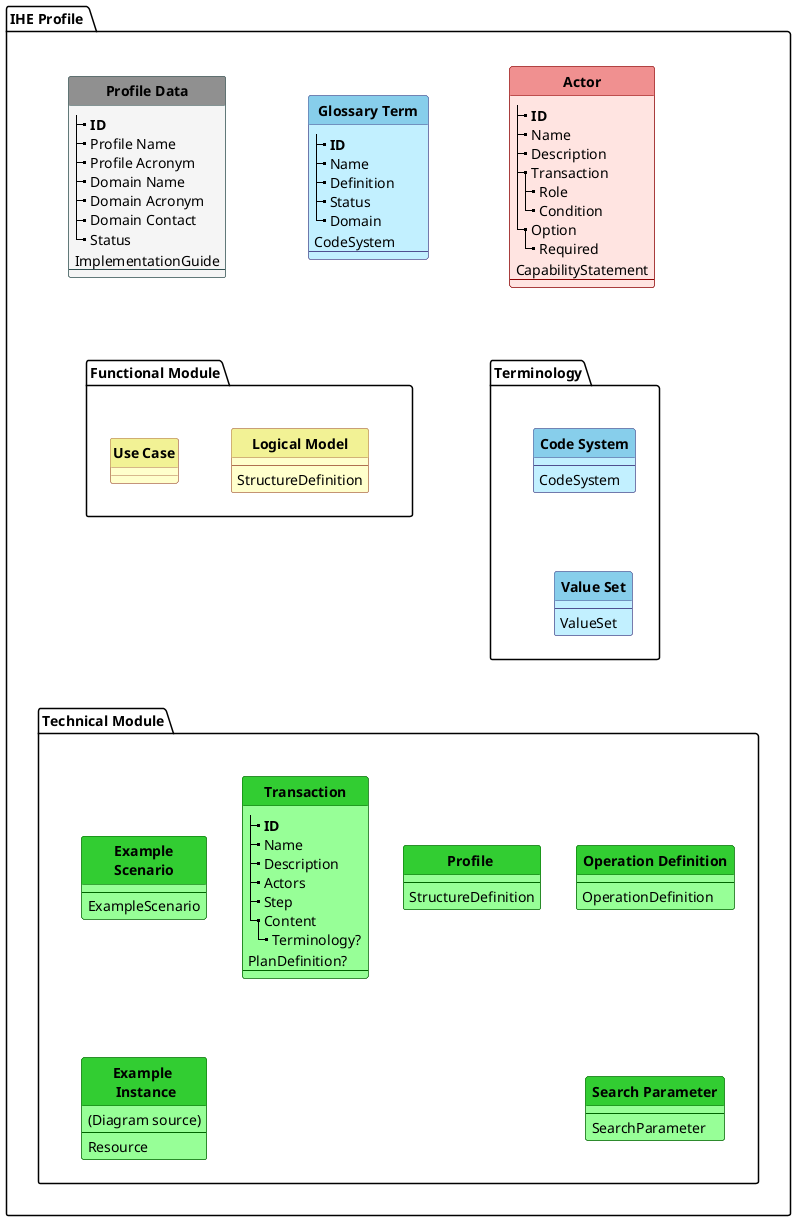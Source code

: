 @startuml
skinparam linetype polyline
hide circle
hide stereotype

skinparam class<<AS>> {
 BorderColor DarkRed
 BackgroundColor MistyRose
 HeaderBackgroundColor #f09090
}



skinparam class<<MD>> {
 BorderColor DarkSlateGray
 BackgroundColor WhiteSmoke
 HeaderBackgroundColor #909090
}




skinparam class<<FL>> {
 BorderColor #b07050
 BackgroundColor BUSINESS
 HeaderBackgroundColor #f2f295
}

skinparam class<<TM>> {
 BorderColor #505090
 BackgroundColor APPLICATION
 HeaderBackgroundColor SkyBlue
}



skinparam class<<TL>> {
 BorderColor DarkGreen
 BackgroundColor PHYSICAL
 HeaderBackgroundColor LimeGreen
}


package "IHE Profile " as IHEProfile {

package "Functional Module" as Functional {
  class "**Use Case**" as UCase<<FL>> {
  }
/'
  Class "**Service**" as Interaction<<FL>> {
  }

'/
  Class "**Logical Model**" as LogicalModel<<FL>> {
  --
  StructureDefinition
  }

/'
  Class "**Example Content**" as Example<<TL>> {
  --
  ???
  }
'/
}

  Class "**Actor**" as Actor<<AS>> {
|_ **ID**
|_ Name
|_ Description
|_ Transaction
  |_ Role
  |_ Condition
|_ Option
  |_ Required
CapabilityStatement  
--
}

  Class "** Profile Data **" as ImpGuide<<MD>> {
|_ **ID**
|_ Profile Name
|_ Profile Acronym
|_ Domain Name
|_ Domain Acronym
|_ Domain Contact
|_ Status
ImplementationGuide
--
}

Class "**  Glossary Term  **" as BTerm<<TM>> {
|_ **ID**
|_ Name
|_ Definition
|_ Status
|_ Domain
CodeSystem
--
}


package "Terminology" as Term {
  Class "** Code System **" as CodeSystem<<TM>> {
    --
    CodeSystem
  }
  Class "** Value Set **" as ValueSet<<TM>> {
    --
    ValueSet
  }
CodeSystem -down[hidden]-> ValueSet
}



package "Technical Module" as Tech {

  Class "**Transaction**" as Transaction<<TL>> {
    |_ **ID**
    |_ Name
    |_ Description
    |_ Actors
    |_ Step
    |_ Content
      |_ Terminology?  
    PlanDefinition?
    --
    }

  Class "**   Profile    **" as Profile<<TL>> {
  --
  StructureDefinition
  }

  Class "** Operation Definition **" as OpDef<<TL>> {
  --
  OperationDefinition
  }

  Class "** Search Parameter **" as SearchParam<<TL>> {
  --
  SearchParameter
  }


  Class "** Example  **\n**  Instance **" as ExampleInstance<<TL>> {
  (Diagram source)
  --
  Resource
  }

  Class "**Example**\n**Scenario**" as ExampleScenario<<TL>> {
  --
  ExampleScenario
  }
}



'UCase -up[hidden]-> Term
UCase -down[hidden]-> ExampleScenario
Profile -right[hidden]-> OpDef
OpDef -down[hidden]-> SearchParam

'Profile -right[hidden]-> ExampleInstance: " "
ExampleScenario -down[hidden]-> ExampleInstance: " "
OpDef -up[hidden]-> ValueSet
UCase -right[hidden]-> LogicalModel


UCase -right[hidden]-> LogicalModel : "     "
LogicalModel -right[hidden]-> Term : "                  "
UCase -up[hidden]-> ImpGuide

Actor -down[hidden]-> CodeSystem
ImpGuide -right[hidden]-> BTerm: "           "
BTerm -right[hidden]-> Actor: "            "
Functional -down[hidden]-> Tech

'Actor -right[hidden]-> Term: "                       "


}

@enduml